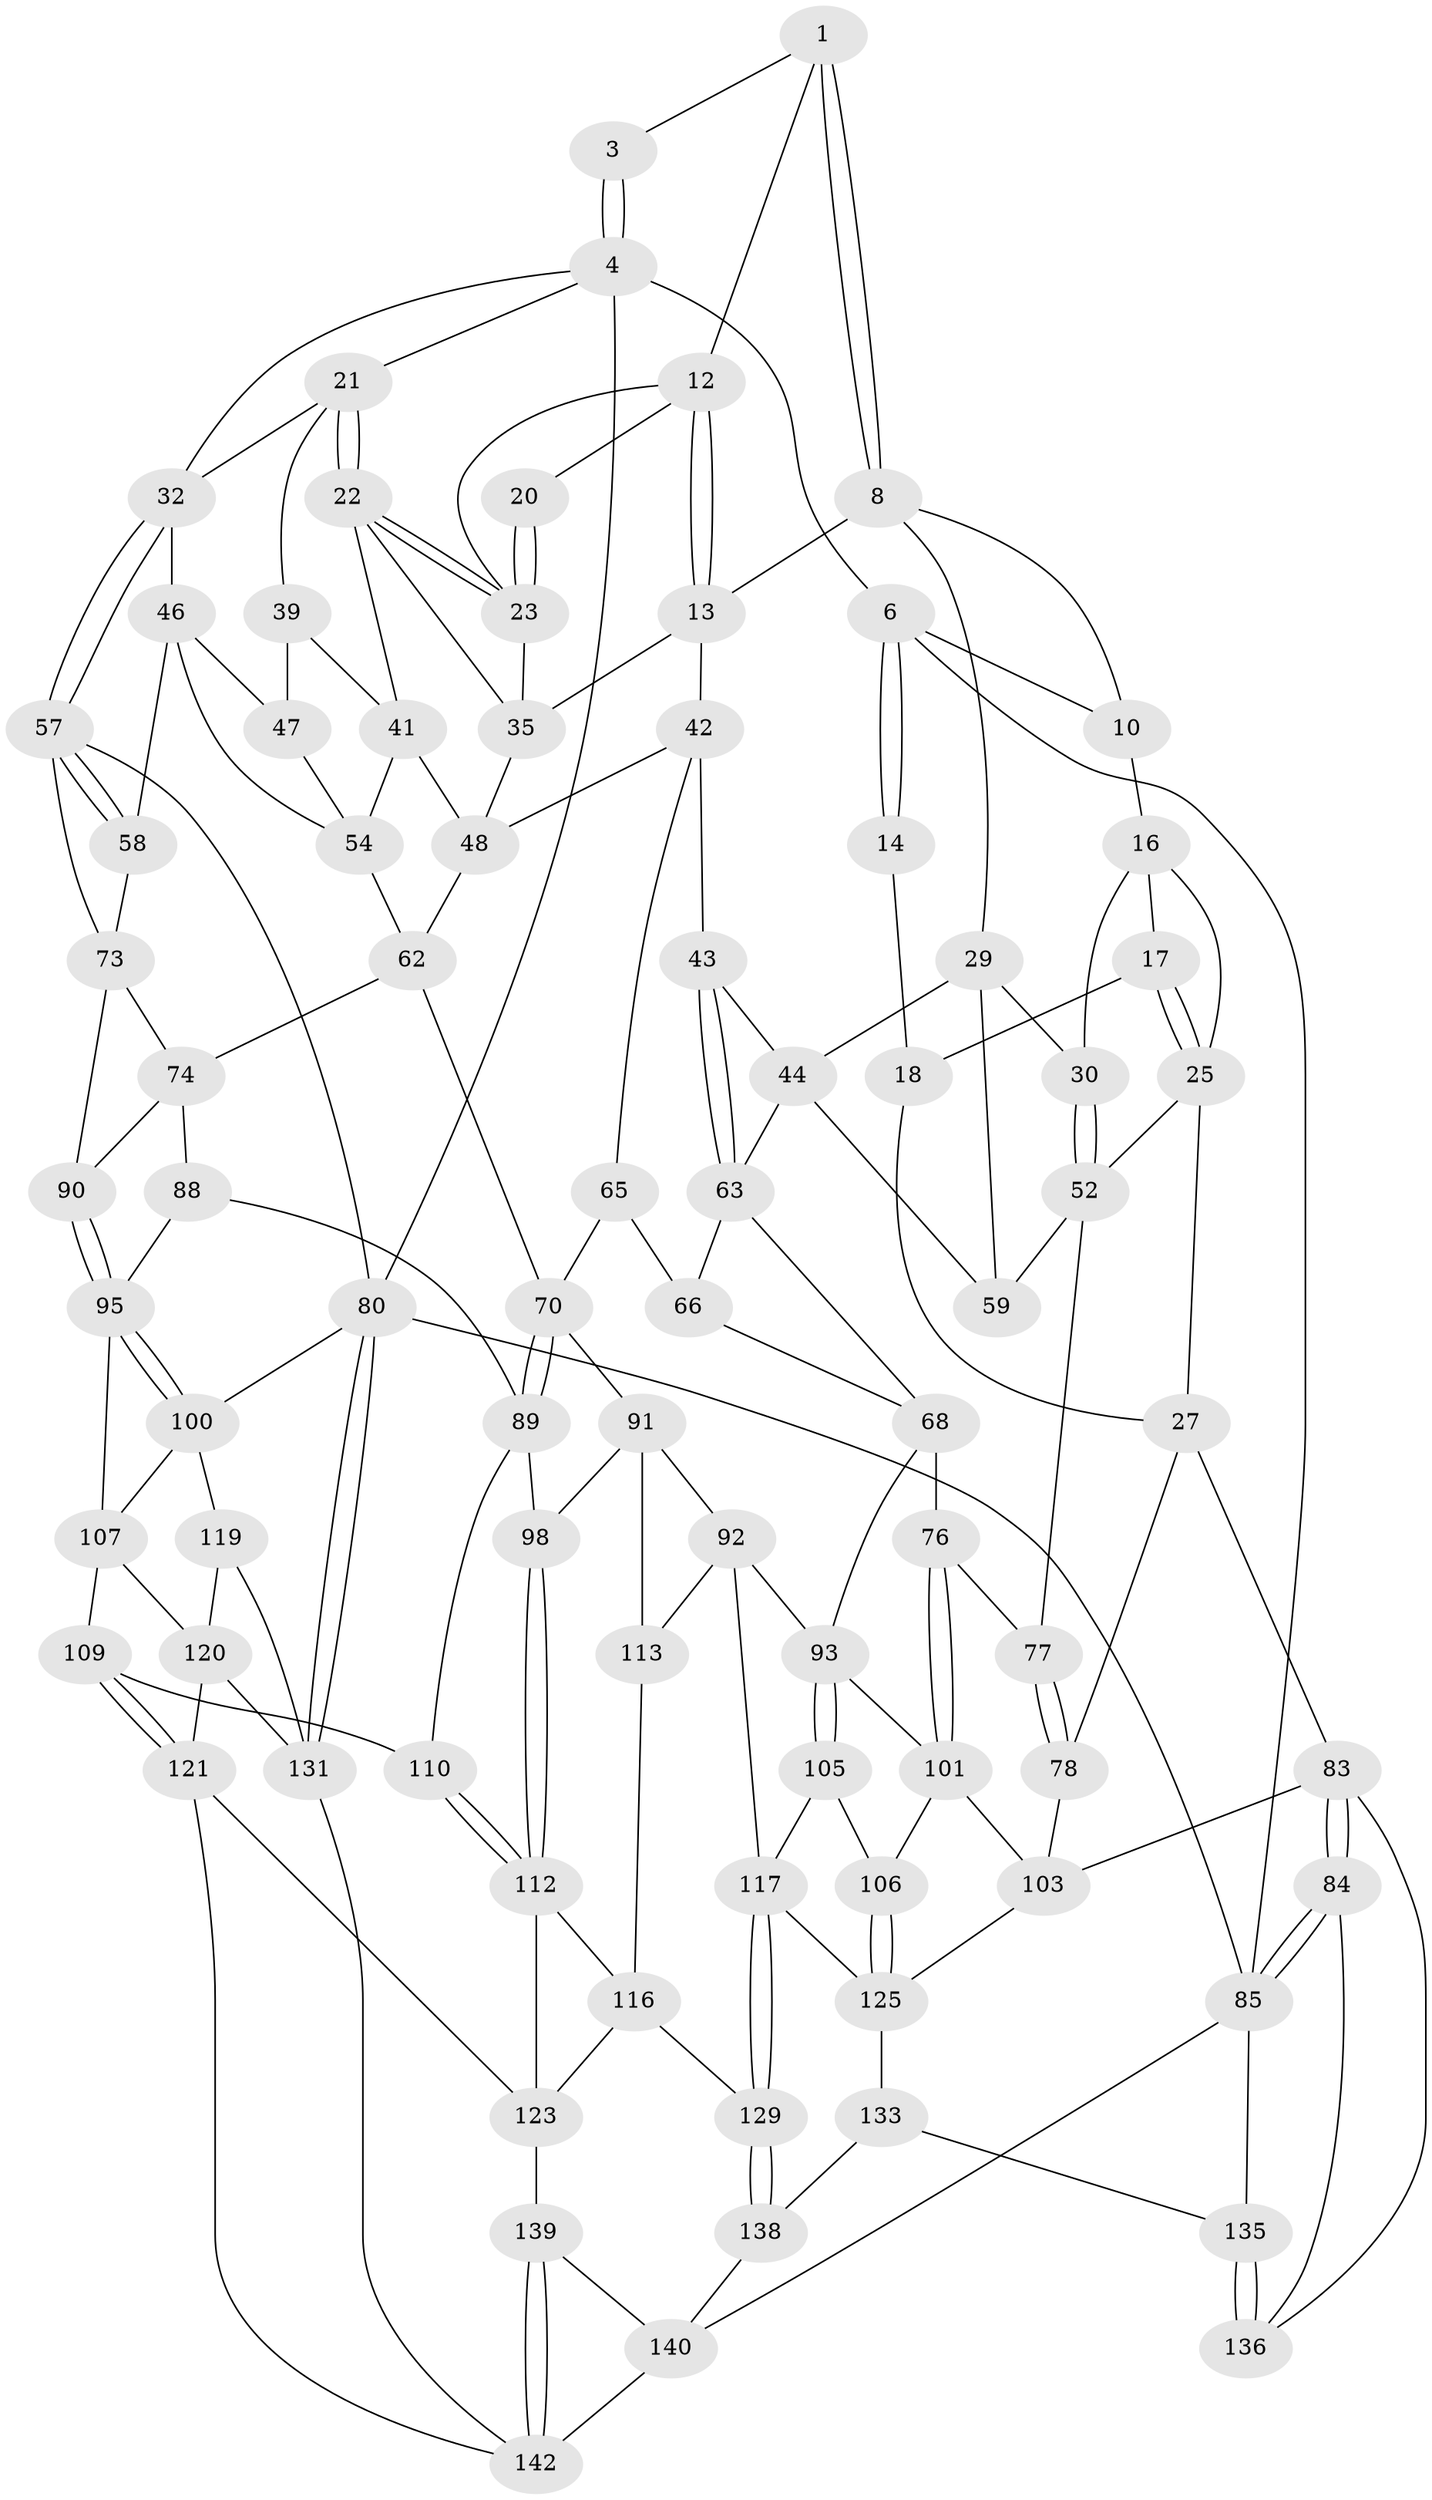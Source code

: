 // original degree distribution, {3: 0.02054794520547945, 5: 0.5273972602739726, 4: 0.22602739726027396, 6: 0.22602739726027396}
// Generated by graph-tools (version 1.1) at 2025/42/03/06/25 10:42:35]
// undirected, 84 vertices, 180 edges
graph export_dot {
graph [start="1"]
  node [color=gray90,style=filled];
  1 [pos="+0.23163459305615433+0",super="+2"];
  3 [pos="+0.7836196888079596+0"];
  4 [pos="+0.9166945676605863+0",super="+5"];
  6 [pos="+0+0",super="+7"];
  8 [pos="+0.2664054465192047+0.05810925134359573",super="+9"];
  10 [pos="+0.10805597666155047+0.10332884113099669",super="+11"];
  12 [pos="+0.467995662992137+0.1014174325929054",super="+19"];
  13 [pos="+0.45475648914677275+0.10804879896996696",super="+36"];
  14 [pos="+0+0",super="+15"];
  16 [pos="+0.09029535520875988+0.11602727881068202",super="+28"];
  17 [pos="+0.08729198599550872+0.11625902228678968"];
  18 [pos="+0+0.1014334233028911",super="+24"];
  20 [pos="+0.6939170757477482+0"];
  21 [pos="+0.7330620264461173+0.09967417237721034",super="+34"];
  22 [pos="+0.6250369172269036+0.15941266180433109",super="+37"];
  23 [pos="+0.5881358078135382+0.13478078669407598",super="+31"];
  25 [pos="+0+0.2024866691504003",super="+26"];
  27 [pos="+0+0.2320994876474917",super="+79"];
  29 [pos="+0.24621285931499431+0.2028069996144823",super="+45"];
  30 [pos="+0.11706991485293143+0.23486626831111787"];
  32 [pos="+1+0",super="+33"];
  35 [pos="+0.5404232307660448+0.21369178608188802",super="+38"];
  39 [pos="+0.7439240773952173+0.2026285783095876",super="+40"];
  41 [pos="+0.6493281949821831+0.22932075063701535",super="+53"];
  42 [pos="+0.44826677599553016+0.20951864173643986",super="+50"];
  43 [pos="+0.30927784686773846+0.2660272374013496"];
  44 [pos="+0.2582995998492677+0.21830769948925613",super="+61"];
  46 [pos="+0.8450741077462075+0.24829709070859077",super="+56"];
  47 [pos="+0.7982001095543518+0.23318165120839926",super="+51"];
  48 [pos="+0.5581235861506054+0.2873297611645785",super="+49"];
  52 [pos="+0.08079426656375674+0.2984411459260852",super="+60"];
  54 [pos="+0.7412968429666986+0.3888366018185881",super="+55"];
  57 [pos="+1+0.34574938702121605",super="+82"];
  58 [pos="+0.8750879069616101+0.36032966476512823"];
  59 [pos="+0.13290534137750828+0.41413380783949105"];
  62 [pos="+0.7279674799796885+0.4049378015626187",super="+69"];
  63 [pos="+0.3238340915052887+0.3002599569147883",super="+64"];
  65 [pos="+0.49990288125096727+0.3381665497446042",super="+72"];
  66 [pos="+0.4278162917950813+0.33774141756034304",super="+67"];
  68 [pos="+0.334081868532976+0.46159789982163213",super="+75"];
  70 [pos="+0.7144240284345308+0.42416241625407164",super="+71"];
  73 [pos="+0.8902190366731486+0.4687754428990145",super="+86"];
  74 [pos="+0.8553180424074737+0.4966440517647224",super="+87"];
  76 [pos="+0.11214413858691913+0.5091655013623028"];
  77 [pos="+0.08100984489309579+0.4980360682552179"];
  78 [pos="+0.0717466378629687+0.5028550045552234"];
  80 [pos="+1+1",super="+81"];
  83 [pos="+0+0.6649666995462583",super="+127"];
  84 [pos="+0+0.9505638104281529"];
  85 [pos="+0+1",super="+146"];
  88 [pos="+0.7866254595449835+0.5938628922549176"];
  89 [pos="+0.7538451978053844+0.5888624428571992",super="+97"];
  90 [pos="+0.8970591985994625+0.5432084781545634"];
  91 [pos="+0.5373171850146494+0.5283951049049067",super="+99"];
  92 [pos="+0.3738008759187419+0.6005813976952787",super="+114"];
  93 [pos="+0.34724048031512594+0.597331369042023",super="+94"];
  95 [pos="+0.8735449290271023+0.6295757364362584",super="+96"];
  98 [pos="+0.5889490668713605+0.6055966035601655"];
  100 [pos="+1+0.6993121997645648",super="+111"];
  101 [pos="+0.2474773437020981+0.5952064800715257",super="+102"];
  103 [pos="+0.15694524200875154+0.7368551719228299",super="+104"];
  105 [pos="+0.31774479813151524+0.6998475018599135"];
  106 [pos="+0.27396483776222436+0.719688791134595"];
  107 [pos="+0.8202271801912713+0.7107383294701012",super="+108"];
  109 [pos="+0.7636485351181196+0.7220407370659397"];
  110 [pos="+0.7255949921808481+0.684716277622516"];
  112 [pos="+0.67794940686622+0.716299564347309",super="+115"];
  113 [pos="+0.5457798243157765+0.6750273709524901"];
  116 [pos="+0.5909406627924979+0.7400591706384267",super="+128"];
  117 [pos="+0.43729402115840954+0.814570293468905",super="+118"];
  119 [pos="+0.8576886265755682+0.7777243781859793"];
  120 [pos="+0.8089468819006583+0.8213964148544846",super="+124"];
  121 [pos="+0.7467192393594259+0.848235530205675",super="+122"];
  123 [pos="+0.6950327519782419+0.8356939650814854",super="+130"];
  125 [pos="+0.20969971862619738+0.7563944398214602",super="+126"];
  129 [pos="+0.44306383832256613+0.8342393609603205"];
  131 [pos="+1+1",super="+132"];
  133 [pos="+0.2537418350755954+0.8525052055654143",super="+134"];
  135 [pos="+0.1976185606473947+0.9706939098514193",super="+144"];
  136 [pos="+0.11824275543508886+0.7761096203775971",super="+137"];
  138 [pos="+0.4384640038404392+0.8516988039667338",super="+141"];
  139 [pos="+0.6041358150277595+0.9098551355984961"];
  140 [pos="+0.4551353518767307+0.9617760982140114",super="+145"];
  142 [pos="+0.6801049806500525+1",super="+143"];
  1 -- 8;
  1 -- 8;
  1 -- 3;
  1 -- 12;
  3 -- 4;
  3 -- 4;
  4 -- 21;
  4 -- 32;
  4 -- 80;
  4 -- 6;
  6 -- 14;
  6 -- 14;
  6 -- 85;
  6 -- 10;
  8 -- 13;
  8 -- 10;
  8 -- 29;
  10 -- 16;
  12 -- 13;
  12 -- 13;
  12 -- 20;
  12 -- 23;
  13 -- 42;
  13 -- 35;
  14 -- 18 [weight=2];
  16 -- 17;
  16 -- 25;
  16 -- 30;
  17 -- 18;
  17 -- 25;
  17 -- 25;
  18 -- 27;
  20 -- 23;
  20 -- 23;
  21 -- 22;
  21 -- 22;
  21 -- 39;
  21 -- 32;
  22 -- 23;
  22 -- 23;
  22 -- 41;
  22 -- 35;
  23 -- 35;
  25 -- 27;
  25 -- 52;
  27 -- 83;
  27 -- 78;
  29 -- 30;
  29 -- 59;
  29 -- 44;
  30 -- 52;
  30 -- 52;
  32 -- 57;
  32 -- 57;
  32 -- 46;
  35 -- 48;
  39 -- 47 [weight=2];
  39 -- 41;
  41 -- 48;
  41 -- 54;
  42 -- 43;
  42 -- 48;
  42 -- 65;
  43 -- 44;
  43 -- 63;
  43 -- 63;
  44 -- 59;
  44 -- 63;
  46 -- 47;
  46 -- 54;
  46 -- 58;
  47 -- 54;
  48 -- 62;
  52 -- 59;
  52 -- 77;
  54 -- 62;
  57 -- 58;
  57 -- 58;
  57 -- 73;
  57 -- 80;
  58 -- 73;
  62 -- 70;
  62 -- 74;
  63 -- 66;
  63 -- 68;
  65 -- 66 [weight=2];
  65 -- 70;
  66 -- 68;
  68 -- 76;
  68 -- 93;
  70 -- 89;
  70 -- 89;
  70 -- 91;
  73 -- 74;
  73 -- 90;
  74 -- 88;
  74 -- 90;
  76 -- 77;
  76 -- 101;
  76 -- 101;
  77 -- 78;
  77 -- 78;
  78 -- 103;
  80 -- 131;
  80 -- 131;
  80 -- 85;
  80 -- 100;
  83 -- 84;
  83 -- 84;
  83 -- 136;
  83 -- 103;
  84 -- 85;
  84 -- 85;
  84 -- 136;
  85 -- 135;
  85 -- 140;
  88 -- 89;
  88 -- 95;
  89 -- 98;
  89 -- 110;
  90 -- 95;
  90 -- 95;
  91 -- 92;
  91 -- 113;
  91 -- 98;
  92 -- 93;
  92 -- 113;
  92 -- 117;
  93 -- 105;
  93 -- 105;
  93 -- 101;
  95 -- 100;
  95 -- 100;
  95 -- 107;
  98 -- 112;
  98 -- 112;
  100 -- 107;
  100 -- 119;
  101 -- 106;
  101 -- 103;
  103 -- 125;
  105 -- 106;
  105 -- 117;
  106 -- 125;
  106 -- 125;
  107 -- 120;
  107 -- 109;
  109 -- 110;
  109 -- 121;
  109 -- 121;
  110 -- 112;
  110 -- 112;
  112 -- 123;
  112 -- 116;
  113 -- 116;
  116 -- 129;
  116 -- 123;
  117 -- 129;
  117 -- 129;
  117 -- 125;
  119 -- 120;
  119 -- 131;
  120 -- 121;
  120 -- 131;
  121 -- 123;
  121 -- 142;
  123 -- 139;
  125 -- 133;
  129 -- 138;
  129 -- 138;
  131 -- 142;
  133 -- 138 [weight=2];
  133 -- 135;
  135 -- 136 [weight=2];
  135 -- 136;
  138 -- 140;
  139 -- 140;
  139 -- 142;
  139 -- 142;
  140 -- 142;
}
